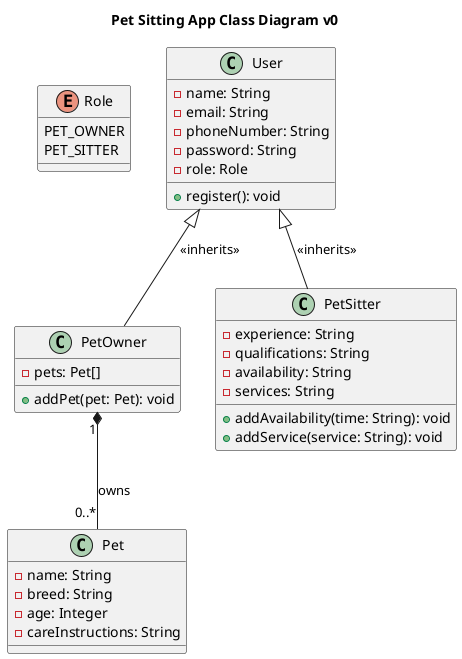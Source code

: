 @startuml

title Pet Sitting App Class Diagram v0

enum Role {
  PET_OWNER
  PET_SITTER
}

class User {
  -name: String
  -email: String
  -phoneNumber: String
  -password: String
  -role: Role
  +register(): void
}

class PetOwner {
  -pets: Pet[]
  +addPet(pet: Pet): void
}

class PetSitter {
  -experience: String
  -qualifications: String
  -availability: String
  -services: String
  +addAvailability(time: String): void
  +addService(service: String): void
}

class Pet {
  -name: String
  -breed: String
  -age: Integer
  -careInstructions: String
}

User <|-- PetOwner: <<inherits>>
User <|-- PetSitter: <<inherits>>
PetOwner "1" *-- "0..*" Pet: owns
@enduml
